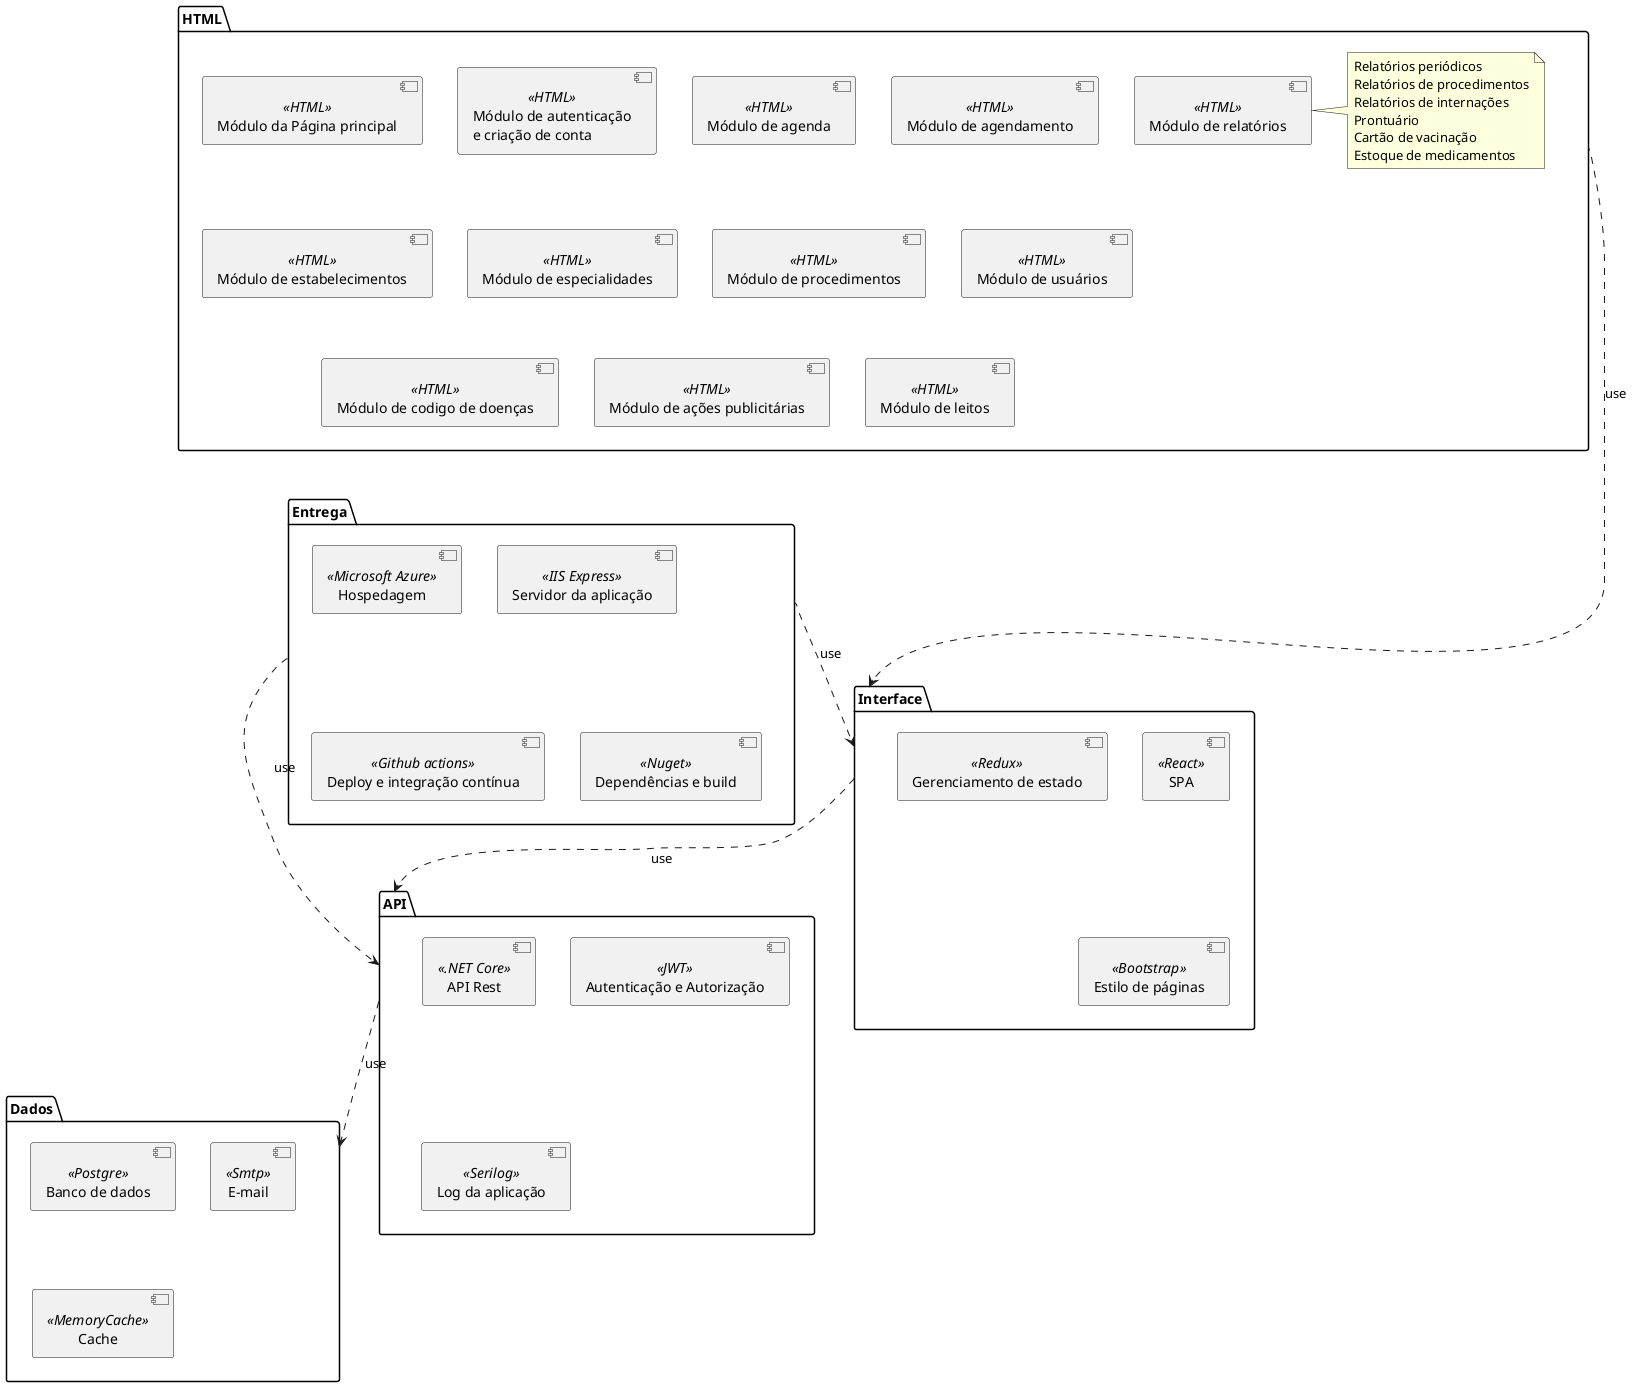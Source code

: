 @startuml Diagrama de componentes
'left to right direction
'skinparam linetype ortho

package "HTML" as html {

[Módulo da Página principal] <<HTML>> as pagina
[Módulo de autenticação\ne criação de conta] <<HTML>> as auth
[Módulo de agenda] <<HTML>> as agenda
[Módulo de agendamento] <<HTML>> as agendamento
[Módulo de estabelecimentos] <<HTML>> as estabelecimentos
[Módulo de relatórios] <<HTML>> as relatorios
[Módulo de especialidades] <<HTML>> as especialidades
[Módulo de procedimentos] <<HTML>> as procedimentos
[Módulo de usuários] <<HTML>> as usuarios
[Módulo de codigo de doenças] <<HTML>> as doencas
[Módulo de ações publicitárias] <<HTML>> as acoes
[Módulo de leitos] <<HTML>> as leitos

note right of relatorios
    Relatórios periódicos
    Relatórios de procedimentos
    Relatórios de internações
    Prontuário
    Cartão de vacinação
    Estoque de medicamentos
end note
}

package "Interface" as interface {
    [SPA] <<React>> as react
    [Gerenciamento de estado] <<Redux>> as redux
    [Estilo de páginas] <<Bootstrap>> as bootstrap
}

html ..> interface : use

package "API" as api {
    [API Rest] <<.NET Core>> as dotnet
    [Autenticação e Autorização] <<JWT>> as jwt
    [Log da aplicação] <<Serilog>> as serilog
}

interface ..> api : use

package "Entrega" as entrega {
    [Servidor da aplicação] <<IIS Express>> as server
    [Hospedagem] <<Microsoft Azure>> as azure
    [Deploy e integração contínua] <<Github actions>> as gactions
    [Dependências e build] <<Nuget>> as nuget
}

entrega ..> interface : use
entrega ..> api : use

package "Dados" as dados {
    [Banco de dados] <<Postgre>> as postgre
    [E-mail] <<Smtp>> as smtp
    [Cache] <<MemoryCache>> as memoryCache
}

api ..> dados : use

@enduml
